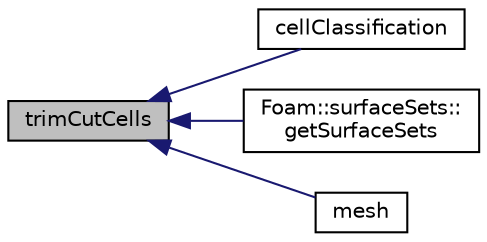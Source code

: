 digraph "trimCutCells"
{
  bgcolor="transparent";
  edge [fontname="Helvetica",fontsize="10",labelfontname="Helvetica",labelfontsize="10"];
  node [fontname="Helvetica",fontsize="10",shape=record];
  rankdir="LR";
  Node1 [label="trimCutCells",height=0.2,width=0.4,color="black", fillcolor="grey75", style="filled", fontcolor="black"];
  Node1 -> Node2 [dir="back",color="midnightblue",fontsize="10",style="solid",fontname="Helvetica"];
  Node2 [label="cellClassification",height=0.2,width=0.4,color="black",URL="$a00205.html#abbc4168d29b8dc0a3d6f94e1301b7855",tooltip="Construct as copy. "];
  Node1 -> Node3 [dir="back",color="midnightblue",fontsize="10",style="solid",fontname="Helvetica"];
  Node3 [label="Foam::surfaceSets::\lgetSurfaceSets",height=0.2,width=0.4,color="black",URL="$a02569.html#a2db75a6d864dde5526eff724bc067f92",tooltip="Divide cells into cut,inside and outside. "];
  Node1 -> Node4 [dir="back",color="midnightblue",fontsize="10",style="solid",fontname="Helvetica"];
  Node4 [label="mesh",height=0.2,width=0.4,color="black",URL="$a00205.html#aa51573bc757d5d5bb058db0464886447"];
}
